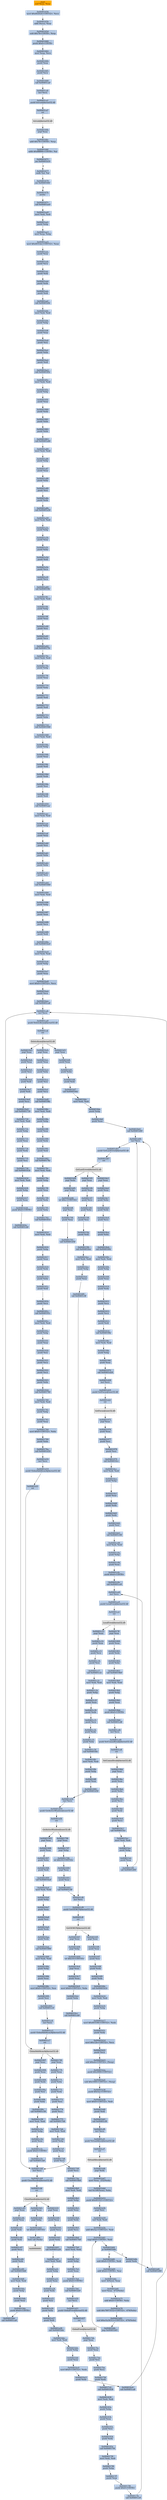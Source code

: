 digraph G {
node[shape=rectangle,style=filled,fillcolor=lightsteelblue,color=lightsteelblue]
bgcolor="transparent"
a0x00401654xorl_eax_eax[label="start\nxorl %eax, %eax",color="lightgrey",fillcolor="orange"];
a0x00401656movl_0x402024UINT32_ecx[label="0x00401656\nmovl $0x402024<UINT32>, %ecx"];
a0x0040165baddl_ecx__eax[label="0x0040165b\naddl (%ecx), %eax"];
a0x0040165dsubl_0x78UINT8_esp[label="0x0040165d\nsubl $0x78<UINT8>, %esp"];
a0x00401660pushl_0x0UINT8[label="0x00401660\npushl $0x0<UINT8>"];
a0x00401662movl_esp_ecx[label="0x00401662\nmovl %esp, %ecx"];
a0x00401664pushl_eax[label="0x00401664\npushl %eax"];
a0x00401665pushl_ecx[label="0x00401665\npushl %ecx"];
a0x00401666call_0x00401ca0[label="0x00401666\ncall 0x00401ca0"];
a0x00401ca0incl_ecx[label="0x00401ca0\nincl %ecx"];
a0x00401ca1pushl_lstrcat_kernel32_dll[label="0x00401ca1\npushl lstrcat@kernel32.dll"];
a0x00401ca7ret[label="0x00401ca7\nret"];
lstrcat_kernel32_dll[label="lstrcat@kernel32.dll",color="lightgrey",fillcolor="lightgrey"];
a0x0040166bpopl_eax[label="0x0040166b\npopl %eax"];
a0x0040166caddl_0x78UINT8_esp[label="0x0040166c\naddl $0x78<UINT8>, %esp"];
a0x0040166faddb_0xffffff96UINT8_al[label="0x0040166f\naddb $0xffffff96<UINT8>, %al"];
a0x00401671jne_0x00401b10[label="0x00401671\njne 0x00401b10"];
a0x00401677andb_al_al[label="0x00401677\nandb %al, %al"];
a0x00401679jne_0x00401681[label="0x00401679\njne 0x00401681"];
a0x0040167bpusha_[label="0x0040167b\npusha "];
a0x0040167ccall_0x00401ae0[label="0x0040167c\ncall 0x00401ae0"];
a0x00401ae0movl_edi_edi[label="0x00401ae0\nmovl %edi, %edi"];
a0x00401ae2pushl_ebp[label="0x00401ae2\npushl %ebp"];
a0x00401ae3movl_esp_ebp[label="0x00401ae3\nmovl %esp, %ebp"];
a0x00401ae5movl_0x4031deUINT32_eax[label="0x00401ae5\nmovl $0x4031de<UINT32>, %eax"];
a0x00401aeapushl_eax[label="0x00401aea\npushl %eax"];
a0x00401aebpushl_ecx[label="0x00401aeb\npushl %ecx"];
a0x00401aecpushl_edi[label="0x00401aec\npushl %edi"];
a0x00401aedpushl_edx[label="0x00401aed\npushl %edx"];
a0x00401aeepushl_edi[label="0x00401aee\npushl %edi"];
a0x00401aefcall_0x00401b9c[label="0x00401aef\ncall 0x00401b9c"];
a0x00401b9cmovl_edi_edi[label="0x00401b9c\nmovl %edi, %edi"];
a0x00401b9epushl_ebp[label="0x00401b9e\npushl %ebp"];
a0x00401b9fpushl_eax[label="0x00401b9f\npushl %eax"];
a0x00401ba0pushl_esi[label="0x00401ba0\npushl %esi"];
a0x00401ba1pushl_ebx[label="0x00401ba1\npushl %ebx"];
a0x00401ba2pushl_edi[label="0x00401ba2\npushl %edi"];
a0x00401ba3call_0x0040185c[label="0x00401ba3\ncall 0x0040185c"];
a0x0040185cmovl_edi_edi[label="0x0040185c\nmovl %edi, %edi"];
a0x0040185epushl_ebp[label="0x0040185e\npushl %ebp"];
a0x0040185fpushl_eax[label="0x0040185f\npushl %eax"];
a0x00401860pushl_edx[label="0x00401860\npushl %edx"];
a0x00401861pushl_ebx[label="0x00401861\npushl %ebx"];
a0x00401862pushl_ebx[label="0x00401862\npushl %ebx"];
a0x00401863call_0x00401a84[label="0x00401863\ncall 0x00401a84"];
a0x00401a84movl_edi_edi[label="0x00401a84\nmovl %edi, %edi"];
a0x00401a86pushl_ebp[label="0x00401a86\npushl %ebp"];
a0x00401a87pushl_eax[label="0x00401a87\npushl %eax"];
a0x00401a88pushl_ebx[label="0x00401a88\npushl %ebx"];
a0x00401a89pushl_esi[label="0x00401a89\npushl %esi"];
a0x00401a8apushl_edx[label="0x00401a8a\npushl %edx"];
a0x00401a8bcall_0x00401a58[label="0x00401a8b\ncall 0x00401a58"];
a0x00401a58movl_edi_edi[label="0x00401a58\nmovl %edi, %edi"];
a0x00401a5apushl_ebp[label="0x00401a5a\npushl %ebp"];
a0x00401a5bpushl_eax[label="0x00401a5b\npushl %eax"];
a0x00401a5cpushl_ebx[label="0x00401a5c\npushl %ebx"];
a0x00401a5dpushl_edi[label="0x00401a5d\npushl %edi"];
a0x00401a5epushl_ecx[label="0x00401a5e\npushl %ecx"];
a0x00401a5fpushl_ecx[label="0x00401a5f\npushl %ecx"];
a0x00401a60call_0x004019fc[label="0x00401a60\ncall 0x004019fc"];
a0x004019fcmovl_edi_edi[label="0x004019fc\nmovl %edi, %edi"];
a0x004019fepushl_ebp[label="0x004019fe\npushl %ebp"];
a0x004019ffpushl_eax[label="0x004019ff\npushl %eax"];
a0x00401a00pushl_esi[label="0x00401a00\npushl %esi"];
a0x00401a01pushl_ecx[label="0x00401a01\npushl %ecx"];
a0x00401a02call_0x0040170c[label="0x00401a02\ncall 0x0040170c"];
a0x0040170cmovl_edi_edi[label="0x0040170c\nmovl %edi, %edi"];
a0x0040170epushl_ebp[label="0x0040170e\npushl %ebp"];
a0x0040170fpushl_eax[label="0x0040170f\npushl %eax"];
a0x00401710pushl_ebx[label="0x00401710\npushl %ebx"];
a0x00401711pushl_edi[label="0x00401711\npushl %edi"];
a0x00401712pushl_edi[label="0x00401712\npushl %edi"];
a0x00401713pushl_ebx[label="0x00401713\npushl %ebx"];
a0x00401714call_0x00401948[label="0x00401714\ncall 0x00401948"];
a0x00401948movl_edi_edi[label="0x00401948\nmovl %edi, %edi"];
a0x0040194apushl_ebp[label="0x0040194a\npushl %ebp"];
a0x0040194bpushl_eax[label="0x0040194b\npushl %eax"];
a0x0040194cpushl_edi[label="0x0040194c\npushl %edi"];
a0x0040194dpushl_edx[label="0x0040194d\npushl %edx"];
a0x0040194epushl_esi[label="0x0040194e\npushl %esi"];
a0x0040194fpushl_edi[label="0x0040194f\npushl %edi"];
a0x00401950call_0x00401aac[label="0x00401950\ncall 0x00401aac"];
a0x00401aacmovl_edi_edi[label="0x00401aac\nmovl %edi, %edi"];
a0x00401aaepushl_ebp[label="0x00401aae\npushl %ebp"];
a0x00401aafpushl_eax[label="0x00401aaf\npushl %eax"];
a0x00401ab0pushl_esi[label="0x00401ab0\npushl %esi"];
a0x00401ab1pushl_ebx[label="0x00401ab1\npushl %ebx"];
a0x00401ab2pushl_ebx[label="0x00401ab2\npushl %ebx"];
a0x00401ab3pushl_esi[label="0x00401ab3\npushl %esi"];
a0x00401ab4call_0x00401684[label="0x00401ab4\ncall 0x00401684"];
a0x00401684movl_edi_edi[label="0x00401684\nmovl %edi, %edi"];
a0x00401686pushl_ebp[label="0x00401686\npushl %ebp"];
a0x00401687pushl_eax[label="0x00401687\npushl %eax"];
a0x00401688pushl_ecx[label="0x00401688\npushl %ecx"];
a0x00401689pushl_edi[label="0x00401689\npushl %edi"];
a0x0040168acall_0x00401be4[label="0x0040168a\ncall 0x00401be4"];
a0x00401be4movl_edi_edi[label="0x00401be4\nmovl %edi, %edi"];
a0x00401be6pushl_ebp[label="0x00401be6\npushl %ebp"];
a0x00401be7pushl_eax[label="0x00401be7\npushl %eax"];
a0x00401be8movl_0x0UINT32_ecx[label="0x00401be8\nmovl $0x0<UINT32>, %ecx"];
a0x00401bedpushl_ecx[label="0x00401bed\npushl %ecx"];
a0x00401beecall_0x00401ca8[label="0x00401bee\ncall 0x00401ca8"];
a0x00401ca8incl_ecx[label="0x00401ca8\nincl %ecx"];
a0x00401ca9pushl_DeleteAtom_kernel32_dll[label="0x00401ca9\npushl DeleteAtom@kernel32.dll"];
a0x00401cafret[label="0x00401caf\nret"];
DeleteAtom_kernel32_dll[label="DeleteAtom@kernel32.dll",color="lightgrey",fillcolor="lightgrey"];
a0x00401bf3popl_eax[label="0x00401bf3\npopl %eax"];
a0x00401bf4pushl_eax[label="0x00401bf4\npushl %eax"];
a0x00401bf5pushl_ebx[label="0x00401bf5\npushl %ebx"];
a0x00401bf6pushl_edi[label="0x00401bf6\npushl %edi"];
a0x00401bf7call_0x004018dc[label="0x00401bf7\ncall 0x004018dc"];
a0x004018dcmovl_edi_edi[label="0x004018dc\nmovl %edi, %edi"];
a0x004018depushl_ebp[label="0x004018de\npushl %ebp"];
a0x004018dfpushl_eax[label="0x004018df\npushl %eax"];
a0x004018e0call_0x00401d00[label="0x004018e0\ncall 0x00401d00"];
a0x00401d00incl_ecx[label="0x00401d00\nincl %ecx"];
a0x00401d01pushl_GetLastError_kernel32_dll[label="0x00401d01\npushl GetLastError@kernel32.dll"];
a0x00401d07ret[label="0x00401d07\nret"];
GetLastError_kernel32_dll[label="GetLastError@kernel32.dll",color="lightgrey",fillcolor="lightgrey"];
a0x004018e5popl_eax[label="0x004018e5\npopl %eax"];
a0x004018e6pushl_eax[label="0x004018e6\npushl %eax"];
a0x004018e7pushl_ebx[label="0x004018e7\npushl %ebx"];
a0x004018e8pushl_edx[label="0x004018e8\npushl %edx"];
a0x004018e9pushl_ecx[label="0x004018e9\npushl %ecx"];
a0x004018eapushl_ebx[label="0x004018ea\npushl %ebx"];
a0x004018ebcall_0x0040160c[label="0x004018eb\ncall 0x0040160c"];
a0x0040160cmovl_edi_edi[label="0x0040160c\nmovl %edi, %edi"];
a0x0040160epushl_ebp[label="0x0040160e\npushl %ebp"];
a0x0040160fpushl_eax[label="0x0040160f\npushl %eax"];
a0x00401610pushl_edx[label="0x00401610\npushl %edx"];
a0x00401611pushl_ecx[label="0x00401611\npushl %ecx"];
a0x00401612pushl_ecx[label="0x00401612\npushl %ecx"];
a0x00401613pushl_edi[label="0x00401613\npushl %edi"];
a0x00401614call_0x0040196c[label="0x00401614\ncall 0x0040196c"];
a0x0040196cmovl_edi_edi[label="0x0040196c\nmovl %edi, %edi"];
a0x0040196epushl_ebp[label="0x0040196e\npushl %ebp"];
a0x0040196fpushl_eax[label="0x0040196f\npushl %eax"];
a0x00401970call_0x00401d28[label="0x00401970\ncall 0x00401d28"];
a0x00401d28incl_ecx[label="0x00401d28\nincl %ecx"];
a0x00401d29pushl_GetFocus_user32_dll[label="0x00401d29\npushl GetFocus@user32.dll"];
a0x00401d2fret[label="0x00401d2f\nret"];
GetFocus_user32_dll[label="GetFocus@user32.dll",color="lightgrey",fillcolor="lightgrey"];
a0x00401975popl_eax[label="0x00401975\npopl %eax"];
a0x00401976pushl_eax[label="0x00401976\npushl %eax"];
a0x00401977pushl_esi[label="0x00401977\npushl %esi"];
a0x00401978pushl_esi[label="0x00401978\npushl %esi"];
a0x00401979call_0x004016cc[label="0x00401979\ncall 0x004016cc"];
a0x004016ccmovl_edi_edi[label="0x004016cc\nmovl %edi, %edi"];
a0x004016cepushl_ebp[label="0x004016ce\npushl %ebp"];
a0x004016cfpushl_eax[label="0x004016cf\npushl %eax"];
a0x004016d0pushl_edx[label="0x004016d0\npushl %edx"];
a0x004016d1pushl_edx[label="0x004016d1\npushl %edx"];
a0x004016d2pushl_esi[label="0x004016d2\npushl %esi"];
a0x004016d3call_0x00401c08[label="0x004016d3\ncall 0x00401c08"];
a0x00401c08movl_edi_edi[label="0x00401c08\nmovl %edi, %edi"];
a0x00401c0apushl_ebp[label="0x00401c0a\npushl %ebp"];
a0x00401c0bpushl_eax[label="0x00401c0b\npushl %eax"];
a0x00401c0cpushl_0x0UINT8[label="0x00401c0c\npushl $0x0<UINT8>"];
a0x00401c0ecall_0x00401ce8[label="0x00401c0e\ncall 0x00401ce8"];
a0x00401ce8incl_ecx[label="0x00401ce8\nincl %ecx"];
a0x00401ce9pushl_LocalFree_kernel32_dll[label="0x00401ce9\npushl LocalFree@kernel32.dll"];
a0x00401cefret[label="0x00401cef\nret"];
LocalFree_kernel32_dll[label="LocalFree@kernel32.dll",color="lightgrey",fillcolor="lightgrey"];
a0x00401c13popl_eax[label="0x00401c13\npopl %eax"];
a0x00401c14pushl_eax[label="0x00401c14\npushl %eax"];
a0x00401c15pushl_ecx[label="0x00401c15\npushl %ecx"];
a0x00401c16pushl_esi[label="0x00401c16\npushl %esi"];
a0x00401c17call_0x00401c2c[label="0x00401c17\ncall 0x00401c2c"];
a0x00401c2cmovl_edi_edi[label="0x00401c2c\nmovl %edi, %edi"];
a0x00401c2epushl_ebp[label="0x00401c2e\npushl %ebp"];
a0x00401c2fpushl_eax[label="0x00401c2f\npushl %eax"];
a0x00401c30pushl_edx[label="0x00401c30\npushl %edx"];
a0x00401c31pushl_ecx[label="0x00401c31\npushl %ecx"];
a0x00401c32pushl_edx[label="0x00401c32\npushl %edx"];
a0x00401c33pushl_ebx[label="0x00401c33\npushl %ebx"];
a0x00401c34call_0x004018fc[label="0x00401c34\ncall 0x004018fc"];
a0x004018fcmovl_edi_edi[label="0x004018fc\nmovl %edi, %edi"];
a0x004018fepushl_ebp[label="0x004018fe\npushl %ebp"];
a0x004018ffpushl_eax[label="0x004018ff\npushl %eax"];
a0x00401900call_0x00401d58[label="0x00401900\ncall 0x00401d58"];
a0x00401d58incl_ecx[label="0x00401d58\nincl %ecx"];
a0x00401d59pushl_GetActiveWindow_user32_dll[label="0x00401d59\npushl GetActiveWindow@user32.dll"];
a0x00401d5fret[label="0x00401d5f\nret"];
GetActiveWindow_user32_dll[label="GetActiveWindow@user32.dll",color="lightgrey",fillcolor="lightgrey"];
a0x00401905popl_eax[label="0x00401905\npopl %eax"];
a0x00401906pushl_eax[label="0x00401906\npushl %eax"];
a0x00401907pushl_ebx[label="0x00401907\npushl %ebx"];
a0x00401908pushl_edi[label="0x00401908\npushl %edi"];
a0x00401909call_0x004016a4[label="0x00401909\ncall 0x004016a4"];
a0x004016a4movl_edi_edi[label="0x004016a4\nmovl %edi, %edi"];
a0x004016a6pushl_ebp[label="0x004016a6\npushl %ebp"];
a0x004016a7pushl_eax[label="0x004016a7\npushl %eax"];
a0x004016a8pushl_esi[label="0x004016a8\npushl %esi"];
a0x004016a9pushl_edx[label="0x004016a9\npushl %edx"];
a0x004016aapushl_edx[label="0x004016aa\npushl %edx"];
a0x004016abcall_0x00401888[label="0x004016ab\ncall 0x00401888"];
a0x00401888movl_edi_edi[label="0x00401888\nmovl %edi, %edi"];
a0x0040188apushl_ebp[label="0x0040188a\npushl %ebp"];
a0x0040188bpushl_eax[label="0x0040188b\npushl %eax"];
a0x0040188cmovl_0x0UINT32_esi[label="0x0040188c\nmovl $0x0<UINT32>, %esi"];
a0x00401891pushl_esi[label="0x00401891\npushl %esi"];
a0x00401892call_0x00401cc0[label="0x00401892\ncall 0x00401cc0"];
a0x00401cc0incl_ecx[label="0x00401cc0\nincl %ecx"];
a0x00401cc1pushl_GlobalAddAtomA_kernel32_dll[label="0x00401cc1\npushl GlobalAddAtomA@kernel32.dll"];
a0x00401cc7ret[label="0x00401cc7\nret"];
GlobalAddAtomA_kernel32_dll[label="GlobalAddAtomA@kernel32.dll",color="lightgrey",fillcolor="lightgrey"];
a0x00401897popl_eax[label="0x00401897\npopl %eax"];
a0x00401898pushl_eax[label="0x00401898\npushl %eax"];
a0x00401899pushl_edx[label="0x00401899\npushl %edx"];
a0x0040189apushl_esi[label="0x0040189a\npushl %esi"];
a0x0040189bpushl_ebx[label="0x0040189b\npushl %ebx"];
a0x0040189ccall_0x00401c58[label="0x0040189c\ncall 0x00401c58"];
a0x00401c58movl_edi_edi[label="0x00401c58\nmovl %edi, %edi"];
a0x00401c5apushl_ebp[label="0x00401c5a\npushl %ebp"];
a0x00401c5bpushl_eax[label="0x00401c5b\npushl %eax"];
a0x00401c5cpushl_0x0UINT8[label="0x00401c5c\npushl $0x0<UINT8>"];
a0x00401c5ecall_0x00401cb8[label="0x00401c5e\ncall 0x00401cb8"];
a0x00401cb8incl_ecx[label="0x00401cb8\nincl %ecx"];
a0x00401cb9pushl_CloseHandle_kernel32_dll[label="0x00401cb9\npushl CloseHandle@kernel32.dll"];
a0x00401cbfret[label="0x00401cbf\nret"];
CloseHandle_kernel32_dll[label="CloseHandle@kernel32.dll",color="lightgrey",fillcolor="lightgrey"];
a0x00401c63popl_eax[label="0x00401c63\npopl %eax"];
a0x00401c64pushl_eax[label="0x00401c64\npushl %eax"];
a0x00401c65pushl_edi[label="0x00401c65\npushl %edi"];
a0x00401c66pushl_edi[label="0x00401c66\npushl %edi"];
a0x00401c67pushl_ecx[label="0x00401c67\npushl %ecx"];
a0x00401c68pushl_edx[label="0x00401c68\npushl %edx"];
a0x00401c69call_0x004019d8[label="0x00401c69\ncall 0x004019d8"];
a0x004019d8movl_edi_edi[label="0x004019d8\nmovl %edi, %edi"];
a0x004019dapushl_ebp[label="0x004019da\npushl %ebp"];
a0x004019dbpushl_eax[label="0x004019db\npushl %eax"];
a0x004019dcpushl_0x0UINT8[label="0x004019dc\npushl $0x0<UINT8>"];
a0x004019decall_0x00401ca8[label="0x004019de\ncall 0x00401ca8"];
a0x004019e3popl_eax[label="0x004019e3\npopl %eax"];
a0x004019e4pushl_eax[label="0x004019e4\npushl %eax"];
a0x004019e5pushl_esi[label="0x004019e5\npushl %esi"];
a0x004019e6pushl_edi[label="0x004019e6\npushl %edi"];
a0x004019e7pushl_edi[label="0x004019e7\npushl %edi"];
a0x004019e8pushl_ecx[label="0x004019e8\npushl %ecx"];
a0x004019e9call_0x00401730[label="0x004019e9\ncall 0x00401730"];
a0x00401730movl_edi_edi[label="0x00401730\nmovl %edi, %edi"];
a0x00401732pushl_ebp[label="0x00401732\npushl %ebp"];
a0x00401733pushl_eax[label="0x00401733\npushl %eax"];
a0x00401734pushl_edx[label="0x00401734\npushl %edx"];
a0x00401735pushl_esi[label="0x00401735\npushl %esi"];
a0x00401736call_0x00401634[label="0x00401736\ncall 0x00401634"];
a0x00401634movl_edi_edi[label="0x00401634\nmovl %edi, %edi"];
a0x00401636pushl_ebp[label="0x00401636\npushl %ebp"];
a0x00401637pushl_eax[label="0x00401637\npushl %eax"];
a0x00401638pushl_0x0UINT8[label="0x00401638\npushl $0x0<UINT8>"];
a0x0040163acall_0x00401cb8[label="0x0040163a\ncall 0x00401cb8"];
a0x0040163fpopl_eax[label="0x0040163f\npopl %eax"];
a0x00401640pushl_eax[label="0x00401640\npushl %eax"];
a0x00401641pushl_ecx[label="0x00401641\npushl %ecx"];
a0x00401642pushl_ebx[label="0x00401642\npushl %ebx"];
a0x00401643call_0x00401a20[label="0x00401643\ncall 0x00401a20"];
a0x00401a20movl_edi_edi[label="0x00401a20\nmovl %edi, %edi"];
a0x00401a22pushl_ebp[label="0x00401a22\npushl %ebp"];
a0x00401a23pushl_eax[label="0x00401a23\npushl %eax"];
a0x00401a24pushl_edx[label="0x00401a24\npushl %edx"];
a0x00401a25pushl_esi[label="0x00401a25\npushl %esi"];
a0x00401a26pushl_ebx[label="0x00401a26\npushl %ebx"];
a0x00401a27pushl_edi[label="0x00401a27\npushl %edi"];
a0x00401a28call_0x00401bbc[label="0x00401a28\ncall 0x00401bbc"];
a0x00401bbcmovl_edi_edi[label="0x00401bbc\nmovl %edi, %edi"];
a0x00401bbepushl_ebp[label="0x00401bbe\npushl %ebp"];
a0x00401bbfpushl_eax[label="0x00401bbf\npushl %eax"];
a0x00401bc0movl_0x0UINT32_edx[label="0x00401bc0\nmovl $0x0<UINT32>, %edx"];
a0x00401bc5pushl_edx[label="0x00401bc5\npushl %edx"];
a0x00401bc6call_0x00401ca8[label="0x00401bc6\ncall 0x00401ca8"];
a0x00401bcbpopl_eax[label="0x00401bcb\npopl %eax"];
a0x00401bccpushl_eax[label="0x00401bcc\npushl %eax"];
a0x00401bcdpushl_ebx[label="0x00401bcd\npushl %ebx"];
a0x00401bcepushl_esi[label="0x00401bce\npushl %esi"];
a0x00401bcfpushl_ecx[label="0x00401bcf\npushl %ecx"];
a0x00401bd0call_0x0040198c[label="0x00401bd0\ncall 0x0040198c"];
a0x0040198cmovl_edi_edi[label="0x0040198c\nmovl %edi, %edi"];
a0x0040198epushl_ebp[label="0x0040198e\npushl %ebp"];
a0x0040198fpushl_eax[label="0x0040198f\npushl %eax"];
a0x00401990pushl_edx[label="0x00401990\npushl %edx"];
a0x00401991pushl_edi[label="0x00401991\npushl %edi"];
a0x00401992call_0x0040178c[label="0x00401992\ncall 0x0040178c"];
a0x0040178cmovl_edi_edi[label="0x0040178c\nmovl %edi, %edi"];
a0x0040178epushl_ebp[label="0x0040178e\npushl %ebp"];
a0x0040178fpushl_eax[label="0x0040178f\npushl %eax"];
a0x00401790pushl_edx[label="0x00401790\npushl %edx"];
a0x00401791pushl_ebx[label="0x00401791\npushl %ebx"];
a0x00401792call_0x00401814[label="0x00401792\ncall 0x00401814"];
a0x00401814movl_edi_edi[label="0x00401814\nmovl %edi, %edi"];
a0x00401816pushl_ebp[label="0x00401816\npushl %ebp"];
a0x00401817pushl_eax[label="0x00401817\npushl %eax"];
a0x00401818pushl_edx[label="0x00401818\npushl %edx"];
a0x00401819pushl_ebx[label="0x00401819\npushl %ebx"];
a0x0040181apushl_edi[label="0x0040181a\npushl %edi"];
a0x0040181bpushl_ecx[label="0x0040181b\npushl %ecx"];
a0x0040181ccall_0x0040191c[label="0x0040181c\ncall 0x0040191c"];
a0x0040191cmovl_edi_edi[label="0x0040191c\nmovl %edi, %edi"];
a0x0040191epushl_ebp[label="0x0040191e\npushl %ebp"];
a0x0040191fpushl_eax[label="0x0040191f\npushl %eax"];
a0x00401920pushl_esi[label="0x00401920\npushl %esi"];
a0x00401921pushl_ecx[label="0x00401921\npushl %ecx"];
a0x00401922pushl_ecx[label="0x00401922\npushl %ecx"];
a0x00401923pushl_ebx[label="0x00401923\npushl %ebx"];
a0x00401924call_0x00401760[label="0x00401924\ncall 0x00401760"];
a0x00401760movl_edi_edi[label="0x00401760\nmovl %edi, %edi"];
a0x00401762pushl_ebp[label="0x00401762\npushl %ebp"];
a0x00401763pushl_eax[label="0x00401763\npushl %eax"];
a0x00401764movl_0x0UINT32_ebx[label="0x00401764\nmovl $0x0<UINT32>, %ebx"];
a0x00401769pushl_ebx[label="0x00401769\npushl %ebx"];
a0x0040176acall_0x00401d18[label="0x0040176a\ncall 0x00401d18"];
a0x00401d18incl_ecx[label="0x00401d18\nincl %ecx"];
a0x00401d19pushl_GlobalAddAtomA_kernel32_dll[label="0x00401d19\npushl GlobalAddAtomA@kernel32.dll"];
a0x00401d1fret[label="0x00401d1f\nret"];
a0x0040176fpopl_eax[label="0x0040176f\npopl %eax"];
a0x00401770pushl_eax[label="0x00401770\npushl %eax"];
a0x00401771pushl_ebx[label="0x00401771\npushl %ebx"];
a0x00401772pushl_edx[label="0x00401772\npushl %edx"];
a0x00401773pushl_esi[label="0x00401773\npushl %esi"];
a0x00401774pushl_ecx[label="0x00401774\npushl %ecx"];
a0x00401775call_0x004017d4[label="0x00401775\ncall 0x004017d4"];
a0x004017d4movl_edi_edi[label="0x004017d4\nmovl %edi, %edi"];
a0x004017d6pushl_ebp[label="0x004017d6\npushl %ebp"];
a0x004017d7pushl_eax[label="0x004017d7\npushl %eax"];
a0x004017d8pushl_ecx[label="0x004017d8\npushl %ecx"];
a0x004017d9pushl_ecx[label="0x004017d9\npushl %ecx"];
a0x004017dacall_0x004018b0[label="0x004017da\ncall 0x004018b0"];
a0x004018b0movl_edi_edi[label="0x004018b0\nmovl %edi, %edi"];
a0x004018b2pushl_ebp[label="0x004018b2\npushl %ebp"];
a0x004018b3pushl_eax[label="0x004018b3\npushl %eax"];
a0x004018b4pushl_edx[label="0x004018b4\npushl %edx"];
a0x004018b5pushl_ecx[label="0x004018b5\npushl %ecx"];
a0x004018b6call_0x004017b0[label="0x004018b6\ncall 0x004017b0"];
a0x004017b0movl_edi_edi[label="0x004017b0\nmovl %edi, %edi"];
a0x004017b2pushl_ebp[label="0x004017b2\npushl %ebp"];
a0x004017b3pushl_eax[label="0x004017b3\npushl %eax"];
a0x004017b4pushl_0x0UINT8[label="0x004017b4\npushl $0x0<UINT8>"];
a0x004017b6call_0x00401d20[label="0x004017b6\ncall 0x00401d20"];
a0x00401d20incl_ecx[label="0x00401d20\nincl %ecx"];
a0x00401d21pushl_GlobalFree_kernel32_dll[label="0x00401d21\npushl GlobalFree@kernel32.dll"];
a0x00401d27ret[label="0x00401d27\nret"];
GlobalFree_kernel32_dll[label="GlobalFree@kernel32.dll",color="lightgrey",fillcolor="lightgrey"];
a0x004017bbpopl_eax[label="0x004017bb\npopl %eax"];
a0x004017bcpushl_eax[label="0x004017bc\npushl %eax"];
a0x004017bdpushl_esi[label="0x004017bd\npushl %esi"];
a0x004017bepushl_ecx[label="0x004017be\npushl %ecx"];
a0x004017bfpushl_edx[label="0x004017bf\npushl %edx"];
a0x004017c0call_0x00401838[label="0x004017c0\ncall 0x00401838"];
a0x00401838movl_edi_edi[label="0x00401838\nmovl %edi, %edi"];
a0x0040183apushl_ebp[label="0x0040183a\npushl %ebp"];
a0x0040183bpushl_eax[label="0x0040183b\npushl %eax"];
a0x0040183cpushl_esi[label="0x0040183c\npushl %esi"];
a0x0040183dpushl_edx[label="0x0040183d\npushl %edx"];
a0x0040183ecall_0x004017f4[label="0x0040183e\ncall 0x004017f4"];
a0x004017f4movl_edi_edi[label="0x004017f4\nmovl %edi, %edi"];
a0x004017f6pushl_ebp[label="0x004017f6\npushl %ebp"];
a0x004017f7pushl_eax[label="0x004017f7\npushl %eax"];
a0x004017f8pushl_0x0UINT8[label="0x004017f8\npushl $0x0<UINT8>"];
a0x004017facall_0x00401ce8[label="0x004017fa\ncall 0x00401ce8"];
a0x004017ffpopl_eax[label="0x004017ff\npopl %eax"];
a0x00401800pushl_eax[label="0x00401800\npushl %eax"];
a0x00401801pushl_edx[label="0x00401801\npushl %edx"];
a0x00401802pushl_ebx[label="0x00401802\npushl %ebx"];
a0x00401803call_0x004019b0[label="0x00401803\ncall 0x004019b0"];
a0x004019b0movl_edi_edi[label="0x004019b0\nmovl %edi, %edi"];
a0x004019b2pushl_ebp[label="0x004019b2\npushl %ebp"];
a0x004019b3pushl_eax[label="0x004019b3\npushl %eax"];
a0x004019b4pushl_0x0UINT8[label="0x004019b4\npushl $0x0<UINT8>"];
a0x004019b6call_0x00401cd8[label="0x004019b6\ncall 0x00401cd8"];
a0x00401cd8incl_ecx[label="0x00401cd8\nincl %ecx"];
a0x00401cd9pushl_SetCommBreak_kernel32_dll[label="0x00401cd9\npushl SetCommBreak@kernel32.dll"];
a0x00401cdfret[label="0x00401cdf\nret"];
SetCommBreak_kernel32_dll[label="SetCommBreak@kernel32.dll",color="lightgrey",fillcolor="lightgrey"];
a0x004019bbpopl_eax[label="0x004019bb\npopl %eax"];
a0x004019bcpushl_eax[label="0x004019bc\npushl %eax"];
a0x004019bdpushl_ebx[label="0x004019bd\npushl %ebx"];
a0x004019bepushl_ecx[label="0x004019be\npushl %ecx"];
a0x004019bfpushl_edx[label="0x004019bf\npushl %edx"];
a0x004019c0pushl_ecx[label="0x004019c0\npushl %ecx"];
a0x004019c1call_0x004015ec[label="0x004019c1\ncall 0x004015ec"];
a0x004015ecmovl_edi_edi[label="0x004015ec\nmovl %edi, %edi"];
a0x004015eepushl_ebp[label="0x004015ee\npushl %ebp"];
a0x004015efpushl_eax[label="0x004015ef\npushl %eax"];
a0x004015f0call_0x00401d00[label="0x004015f0\ncall 0x00401d00"];
a0x004015f5popl_eax[label="0x004015f5\npopl %eax"];
a0x004015f6pushl_eax[label="0x004015f6\npushl %eax"];
a0x004015f7pushl_ecx[label="0x004015f7\npushl %ecx"];
a0x004015f8pushl_ebx[label="0x004015f8\npushl %ebx"];
a0x004015f9pushl_esi[label="0x004015f9\npushl %esi"];
a0x004015fapushl_edi[label="0x004015fa\npushl %edi"];
a0x004015fbcall_0x004016ec[label="0x004015fb\ncall 0x004016ec"];
a0x004016ecmovl_edi_edi[label="0x004016ec\nmovl %edi, %edi"];
a0x004016eepushl_ebp[label="0x004016ee\npushl %ebp"];
a0x004016efpushl_eax[label="0x004016ef\npushl %eax"];
a0x004016f0call_0x00401cf8[label="0x004016f0\ncall 0x00401cf8"];
a0x00401cf8incl_ecx[label="0x00401cf8\nincl %ecx"];
a0x00401cf9pushl_GetOEMCP_kernel32_dll[label="0x00401cf9\npushl GetOEMCP@kernel32.dll"];
a0x00401cffret[label="0x00401cff\nret"];
GetOEMCP_kernel32_dll[label="GetOEMCP@kernel32.dll",color="lightgrey",fillcolor="lightgrey"];
a0x004016f5popl_eax[label="0x004016f5\npopl %eax"];
a0x004016f6pushl_eax[label="0x004016f6\npushl %eax"];
a0x004016f7pushl_esi[label="0x004016f7\npushl %esi"];
a0x004016f8pushl_edx[label="0x004016f8\npushl %edx"];
a0x004016f9pushl_edx[label="0x004016f9\npushl %edx"];
a0x004016facall_0x00401b14[label="0x004016fa\ncall 0x00401b14"];
a0x00401b14movl_edi_edi[label="0x00401b14\nmovl %edi, %edi"];
a0x00401b16pushl_ebp[label="0x00401b16\npushl %ebp"];
a0x00401b17movl_0x403106UINT32_edx[label="0x00401b17\nmovl $0x403106<UINT32>, %edx"];
a0x00401b1cpushl_edx[label="0x00401b1c\npushl %edx"];
a0x00401b1dmovl_0x12bUINT32_ecx[label="0x00401b1d\nmovl $0x12b<UINT32>, %ecx"];
a0x00401b22pushl_ecx[label="0x00401b22\npushl %ecx"];
a0x00401b23subl_0xebUINT32_esp_[label="0x00401b23\nsubl $0xeb<UINT32>, (%esp)"];
a0x00401b2apushl_0x2000UINT32[label="0x00401b2a\npushl $0x2000<UINT32>"];
a0x00401b2fsubl_0x1000UINT32_esp_[label="0x00401b2f\nsubl $0x1000<UINT32>, (%esp)"];
a0x00401b36pushl_0x5acUINT32[label="0x00401b36\npushl $0x5ac<UINT32>"];
a0x00401b3bmovl_0x0UINT32_edi[label="0x00401b3b\nmovl $0x0<UINT32>, %edi"];
a0x00401b40pushl_edi[label="0x00401b40\npushl %edi"];
a0x00401b41call_0x00401cf0[label="0x00401b41\ncall 0x00401cf0"];
a0x00401cf0incl_ecx[label="0x00401cf0\nincl %ecx"];
a0x00401cf1pushl_VirtualAlloc_kernel32_dll[label="0x00401cf1\npushl VirtualAlloc@kernel32.dll"];
a0x00401cf7ret[label="0x00401cf7\nret"];
VirtualAlloc_kernel32_dll[label="VirtualAlloc@kernel32.dll",color="lightgrey",fillcolor="lightgrey"];
a0x00401b46popl_edx[label="0x00401b46\npopl %edx"];
a0x00401b47movl_eax__252edx_[label="0x00401b47\nmovl %eax, -252(%edx)"];
a0x00401b4dleal_0x1d8eax__ebx[label="0x00401b4d\nleal 0x1d8(%eax), %ebx"];
a0x00401b53pushl_0x401021UINT32[label="0x00401b53\npushl $0x401021<UINT32>"];
a0x00401b58popl_esi[label="0x00401b58\npopl %esi"];
a0x00401b59xorl_edi_edi[label="0x00401b59\nxorl %edi, %edi"];
a0x00401b5baddl_0x5acUINT32_edi[label="0x00401b5b\naddl $0x5ac<UINT32>, %edi"];
a0x00401b61cmpl_0x0UINT8_edi[label="0x00401b61\ncmpl $0x0<UINT8>, %edi"];
a0x00401b64je_0x00401b8e[label="0x00401b64\nje 0x00401b8e"];
a0x00401b66subl_0x4UINT8_edi[label="0x00401b66\nsubl $0x4<UINT8>, %edi"];
a0x00401b69addl_0x4UINT8_esi[label="0x00401b69\naddl $0x4<UINT8>, %esi"];
a0x00401b6cmovl__4esi__eax[label="0x00401b6c\nmovl -4(%esi), %eax"];
a0x00401b6fmovl_eax__472ebx_[label="0x00401b6f\nmovl %eax, -472(%ebx)"];
a0x00401b75addl_0x4UINT8_ebx[label="0x00401b75\naddl $0x4<UINT8>, %ebx"];
a0x00401b78subl_0x78973532UINT32__476ebx_[label="0x00401b78\nsubl $0x78973532<UINT32>, -476(%ebx)"];
a0x00401b82xorl_0xe5a34312UINT32__476ebx_[label="0x00401b82\nxorl $0xe5a34312<UINT32>, -476(%ebx)"];
a0x00401b8cjmp_0x00401b61[label="0x00401b8c\njmp 0x00401b61"];
a0x00401b8epushl_edx[label="0x00401b8e\npushl %edx"];
a0x00401b8fcall_0x00401d00[label="0x00401b8f\ncall 0x00401d00"];
a0x00401b94popl_edx[label="0x00401b94\npopl %edx"];
a0x00401b95popl_ebp[label="0x00401b95\npopl %ebp"];
a0x00401b96ret_0xcUINT16[label="0x00401b96\nret $0xc<UINT16>"];
a0x004016ffpopl_eax[label="0x004016ff\npopl %eax"];
a0x00401700pushl_eax[label="0x00401700\npushl %eax"];
a0x00401701call_0x00401d58[label="0x00401701\ncall 0x00401d58"];
a0x00401706popl_eax[label="0x00401706\npopl %eax"];
a0x00401707popl_ebp[label="0x00401707\npopl %ebp"];
a0x00401708ret_0x10UINT16[label="0x00401708\nret $0x10<UINT16>"];
a0x00401600popl_eax[label="0x00401600\npopl %eax"];
a0x00401601pushl_eax[label="0x00401601\npushl %eax"];
a0x00401602call_0x00401cf8[label="0x00401602\ncall 0x00401cf8"];
a0x00401607popl_eax[label="0x00401607\npopl %eax"];
a0x00401608popl_ebp[label="0x00401608\npopl %ebp"];
a0x00401609ret_0x10UINT16[label="0x00401609\nret $0x10<UINT16>"];
a0x004019c6popl_eax[label="0x004019c6\npopl %eax"];
a0x004019c7pushl_eax[label="0x004019c7\npushl %eax"];
a0x004019c8movl_0x0UINT32_ebx[label="0x004019c8\nmovl $0x0<UINT32>, %ebx"];
a0x004019cdpushl_ebx[label="0x004019cd\npushl %ebx"];
a0x004019cecall_0x00401cb8[label="0x004019ce\ncall 0x00401cb8"];
a0x004019d3popl_eax[label="0x004019d3\npopl %eax"];
a0x004019d4popl_ebp[label="0x004019d4\npopl %ebp"];
a0x004019d5ret_0x8UINT16[label="0x004019d5\nret $0x8<UINT16>"];
a0x0012ff9clock_call_edx_[label="0x0012ff9c\nlock call (%edx)"];
a0x00000000[label="0x00000000",color="lightgrey",fillcolor="lightgrey"];
a0x00401654xorl_eax_eax -> a0x00401656movl_0x402024UINT32_ecx [color="#000000"];
a0x00401656movl_0x402024UINT32_ecx -> a0x0040165baddl_ecx__eax [color="#000000"];
a0x0040165baddl_ecx__eax -> a0x0040165dsubl_0x78UINT8_esp [color="#000000"];
a0x0040165dsubl_0x78UINT8_esp -> a0x00401660pushl_0x0UINT8 [color="#000000"];
a0x00401660pushl_0x0UINT8 -> a0x00401662movl_esp_ecx [color="#000000"];
a0x00401662movl_esp_ecx -> a0x00401664pushl_eax [color="#000000"];
a0x00401664pushl_eax -> a0x00401665pushl_ecx [color="#000000"];
a0x00401665pushl_ecx -> a0x00401666call_0x00401ca0 [color="#000000"];
a0x00401666call_0x00401ca0 -> a0x00401ca0incl_ecx [color="#000000"];
a0x00401ca0incl_ecx -> a0x00401ca1pushl_lstrcat_kernel32_dll [color="#000000"];
a0x00401ca1pushl_lstrcat_kernel32_dll -> a0x00401ca7ret [color="#000000"];
a0x00401ca7ret -> lstrcat_kernel32_dll [color="#000000"];
lstrcat_kernel32_dll -> a0x0040166bpopl_eax [color="#000000"];
a0x0040166bpopl_eax -> a0x0040166caddl_0x78UINT8_esp [color="#000000"];
a0x0040166caddl_0x78UINT8_esp -> a0x0040166faddb_0xffffff96UINT8_al [color="#000000"];
a0x0040166faddb_0xffffff96UINT8_al -> a0x00401671jne_0x00401b10 [color="#000000"];
a0x00401671jne_0x00401b10 -> a0x00401677andb_al_al [color="#000000",label="F"];
a0x00401677andb_al_al -> a0x00401679jne_0x00401681 [color="#000000"];
a0x00401679jne_0x00401681 -> a0x0040167bpusha_ [color="#000000",label="F"];
a0x0040167bpusha_ -> a0x0040167ccall_0x00401ae0 [color="#000000"];
a0x0040167ccall_0x00401ae0 -> a0x00401ae0movl_edi_edi [color="#000000"];
a0x00401ae0movl_edi_edi -> a0x00401ae2pushl_ebp [color="#000000"];
a0x00401ae2pushl_ebp -> a0x00401ae3movl_esp_ebp [color="#000000"];
a0x00401ae3movl_esp_ebp -> a0x00401ae5movl_0x4031deUINT32_eax [color="#000000"];
a0x00401ae5movl_0x4031deUINT32_eax -> a0x00401aeapushl_eax [color="#000000"];
a0x00401aeapushl_eax -> a0x00401aebpushl_ecx [color="#000000"];
a0x00401aebpushl_ecx -> a0x00401aecpushl_edi [color="#000000"];
a0x00401aecpushl_edi -> a0x00401aedpushl_edx [color="#000000"];
a0x00401aedpushl_edx -> a0x00401aeepushl_edi [color="#000000"];
a0x00401aeepushl_edi -> a0x00401aefcall_0x00401b9c [color="#000000"];
a0x00401aefcall_0x00401b9c -> a0x00401b9cmovl_edi_edi [color="#000000"];
a0x00401b9cmovl_edi_edi -> a0x00401b9epushl_ebp [color="#000000"];
a0x00401b9epushl_ebp -> a0x00401b9fpushl_eax [color="#000000"];
a0x00401b9fpushl_eax -> a0x00401ba0pushl_esi [color="#000000"];
a0x00401ba0pushl_esi -> a0x00401ba1pushl_ebx [color="#000000"];
a0x00401ba1pushl_ebx -> a0x00401ba2pushl_edi [color="#000000"];
a0x00401ba2pushl_edi -> a0x00401ba3call_0x0040185c [color="#000000"];
a0x00401ba3call_0x0040185c -> a0x0040185cmovl_edi_edi [color="#000000"];
a0x0040185cmovl_edi_edi -> a0x0040185epushl_ebp [color="#000000"];
a0x0040185epushl_ebp -> a0x0040185fpushl_eax [color="#000000"];
a0x0040185fpushl_eax -> a0x00401860pushl_edx [color="#000000"];
a0x00401860pushl_edx -> a0x00401861pushl_ebx [color="#000000"];
a0x00401861pushl_ebx -> a0x00401862pushl_ebx [color="#000000"];
a0x00401862pushl_ebx -> a0x00401863call_0x00401a84 [color="#000000"];
a0x00401863call_0x00401a84 -> a0x00401a84movl_edi_edi [color="#000000"];
a0x00401a84movl_edi_edi -> a0x00401a86pushl_ebp [color="#000000"];
a0x00401a86pushl_ebp -> a0x00401a87pushl_eax [color="#000000"];
a0x00401a87pushl_eax -> a0x00401a88pushl_ebx [color="#000000"];
a0x00401a88pushl_ebx -> a0x00401a89pushl_esi [color="#000000"];
a0x00401a89pushl_esi -> a0x00401a8apushl_edx [color="#000000"];
a0x00401a8apushl_edx -> a0x00401a8bcall_0x00401a58 [color="#000000"];
a0x00401a8bcall_0x00401a58 -> a0x00401a58movl_edi_edi [color="#000000"];
a0x00401a58movl_edi_edi -> a0x00401a5apushl_ebp [color="#000000"];
a0x00401a5apushl_ebp -> a0x00401a5bpushl_eax [color="#000000"];
a0x00401a5bpushl_eax -> a0x00401a5cpushl_ebx [color="#000000"];
a0x00401a5cpushl_ebx -> a0x00401a5dpushl_edi [color="#000000"];
a0x00401a5dpushl_edi -> a0x00401a5epushl_ecx [color="#000000"];
a0x00401a5epushl_ecx -> a0x00401a5fpushl_ecx [color="#000000"];
a0x00401a5fpushl_ecx -> a0x00401a60call_0x004019fc [color="#000000"];
a0x00401a60call_0x004019fc -> a0x004019fcmovl_edi_edi [color="#000000"];
a0x004019fcmovl_edi_edi -> a0x004019fepushl_ebp [color="#000000"];
a0x004019fepushl_ebp -> a0x004019ffpushl_eax [color="#000000"];
a0x004019ffpushl_eax -> a0x00401a00pushl_esi [color="#000000"];
a0x00401a00pushl_esi -> a0x00401a01pushl_ecx [color="#000000"];
a0x00401a01pushl_ecx -> a0x00401a02call_0x0040170c [color="#000000"];
a0x00401a02call_0x0040170c -> a0x0040170cmovl_edi_edi [color="#000000"];
a0x0040170cmovl_edi_edi -> a0x0040170epushl_ebp [color="#000000"];
a0x0040170epushl_ebp -> a0x0040170fpushl_eax [color="#000000"];
a0x0040170fpushl_eax -> a0x00401710pushl_ebx [color="#000000"];
a0x00401710pushl_ebx -> a0x00401711pushl_edi [color="#000000"];
a0x00401711pushl_edi -> a0x00401712pushl_edi [color="#000000"];
a0x00401712pushl_edi -> a0x00401713pushl_ebx [color="#000000"];
a0x00401713pushl_ebx -> a0x00401714call_0x00401948 [color="#000000"];
a0x00401714call_0x00401948 -> a0x00401948movl_edi_edi [color="#000000"];
a0x00401948movl_edi_edi -> a0x0040194apushl_ebp [color="#000000"];
a0x0040194apushl_ebp -> a0x0040194bpushl_eax [color="#000000"];
a0x0040194bpushl_eax -> a0x0040194cpushl_edi [color="#000000"];
a0x0040194cpushl_edi -> a0x0040194dpushl_edx [color="#000000"];
a0x0040194dpushl_edx -> a0x0040194epushl_esi [color="#000000"];
a0x0040194epushl_esi -> a0x0040194fpushl_edi [color="#000000"];
a0x0040194fpushl_edi -> a0x00401950call_0x00401aac [color="#000000"];
a0x00401950call_0x00401aac -> a0x00401aacmovl_edi_edi [color="#000000"];
a0x00401aacmovl_edi_edi -> a0x00401aaepushl_ebp [color="#000000"];
a0x00401aaepushl_ebp -> a0x00401aafpushl_eax [color="#000000"];
a0x00401aafpushl_eax -> a0x00401ab0pushl_esi [color="#000000"];
a0x00401ab0pushl_esi -> a0x00401ab1pushl_ebx [color="#000000"];
a0x00401ab1pushl_ebx -> a0x00401ab2pushl_ebx [color="#000000"];
a0x00401ab2pushl_ebx -> a0x00401ab3pushl_esi [color="#000000"];
a0x00401ab3pushl_esi -> a0x00401ab4call_0x00401684 [color="#000000"];
a0x00401ab4call_0x00401684 -> a0x00401684movl_edi_edi [color="#000000"];
a0x00401684movl_edi_edi -> a0x00401686pushl_ebp [color="#000000"];
a0x00401686pushl_ebp -> a0x00401687pushl_eax [color="#000000"];
a0x00401687pushl_eax -> a0x00401688pushl_ecx [color="#000000"];
a0x00401688pushl_ecx -> a0x00401689pushl_edi [color="#000000"];
a0x00401689pushl_edi -> a0x0040168acall_0x00401be4 [color="#000000"];
a0x0040168acall_0x00401be4 -> a0x00401be4movl_edi_edi [color="#000000"];
a0x00401be4movl_edi_edi -> a0x00401be6pushl_ebp [color="#000000"];
a0x00401be6pushl_ebp -> a0x00401be7pushl_eax [color="#000000"];
a0x00401be7pushl_eax -> a0x00401be8movl_0x0UINT32_ecx [color="#000000"];
a0x00401be8movl_0x0UINT32_ecx -> a0x00401bedpushl_ecx [color="#000000"];
a0x00401bedpushl_ecx -> a0x00401beecall_0x00401ca8 [color="#000000"];
a0x00401beecall_0x00401ca8 -> a0x00401ca8incl_ecx [color="#000000"];
a0x00401ca8incl_ecx -> a0x00401ca9pushl_DeleteAtom_kernel32_dll [color="#000000"];
a0x00401ca9pushl_DeleteAtom_kernel32_dll -> a0x00401cafret [color="#000000"];
a0x00401cafret -> DeleteAtom_kernel32_dll [color="#000000"];
DeleteAtom_kernel32_dll -> a0x00401bf3popl_eax [color="#000000"];
a0x00401bf3popl_eax -> a0x00401bf4pushl_eax [color="#000000"];
a0x00401bf4pushl_eax -> a0x00401bf5pushl_ebx [color="#000000"];
a0x00401bf5pushl_ebx -> a0x00401bf6pushl_edi [color="#000000"];
a0x00401bf6pushl_edi -> a0x00401bf7call_0x004018dc [color="#000000"];
a0x00401bf7call_0x004018dc -> a0x004018dcmovl_edi_edi [color="#000000"];
a0x004018dcmovl_edi_edi -> a0x004018depushl_ebp [color="#000000"];
a0x004018depushl_ebp -> a0x004018dfpushl_eax [color="#000000"];
a0x004018dfpushl_eax -> a0x004018e0call_0x00401d00 [color="#000000"];
a0x004018e0call_0x00401d00 -> a0x00401d00incl_ecx [color="#000000"];
a0x00401d00incl_ecx -> a0x00401d01pushl_GetLastError_kernel32_dll [color="#000000"];
a0x00401d01pushl_GetLastError_kernel32_dll -> a0x00401d07ret [color="#000000"];
a0x00401d07ret -> GetLastError_kernel32_dll [color="#000000"];
GetLastError_kernel32_dll -> a0x004018e5popl_eax [color="#000000"];
a0x004018e5popl_eax -> a0x004018e6pushl_eax [color="#000000"];
a0x004018e6pushl_eax -> a0x004018e7pushl_ebx [color="#000000"];
a0x004018e7pushl_ebx -> a0x004018e8pushl_edx [color="#000000"];
a0x004018e8pushl_edx -> a0x004018e9pushl_ecx [color="#000000"];
a0x004018e9pushl_ecx -> a0x004018eapushl_ebx [color="#000000"];
a0x004018eapushl_ebx -> a0x004018ebcall_0x0040160c [color="#000000"];
a0x004018ebcall_0x0040160c -> a0x0040160cmovl_edi_edi [color="#000000"];
a0x0040160cmovl_edi_edi -> a0x0040160epushl_ebp [color="#000000"];
a0x0040160epushl_ebp -> a0x0040160fpushl_eax [color="#000000"];
a0x0040160fpushl_eax -> a0x00401610pushl_edx [color="#000000"];
a0x00401610pushl_edx -> a0x00401611pushl_ecx [color="#000000"];
a0x00401611pushl_ecx -> a0x00401612pushl_ecx [color="#000000"];
a0x00401612pushl_ecx -> a0x00401613pushl_edi [color="#000000"];
a0x00401613pushl_edi -> a0x00401614call_0x0040196c [color="#000000"];
a0x00401614call_0x0040196c -> a0x0040196cmovl_edi_edi [color="#000000"];
a0x0040196cmovl_edi_edi -> a0x0040196epushl_ebp [color="#000000"];
a0x0040196epushl_ebp -> a0x0040196fpushl_eax [color="#000000"];
a0x0040196fpushl_eax -> a0x00401970call_0x00401d28 [color="#000000"];
a0x00401970call_0x00401d28 -> a0x00401d28incl_ecx [color="#000000"];
a0x00401d28incl_ecx -> a0x00401d29pushl_GetFocus_user32_dll [color="#000000"];
a0x00401d29pushl_GetFocus_user32_dll -> a0x00401d2fret [color="#000000"];
a0x00401d2fret -> GetFocus_user32_dll [color="#000000"];
GetFocus_user32_dll -> a0x00401975popl_eax [color="#000000"];
a0x00401975popl_eax -> a0x00401976pushl_eax [color="#000000"];
a0x00401976pushl_eax -> a0x00401977pushl_esi [color="#000000"];
a0x00401977pushl_esi -> a0x00401978pushl_esi [color="#000000"];
a0x00401978pushl_esi -> a0x00401979call_0x004016cc [color="#000000"];
a0x00401979call_0x004016cc -> a0x004016ccmovl_edi_edi [color="#000000"];
a0x004016ccmovl_edi_edi -> a0x004016cepushl_ebp [color="#000000"];
a0x004016cepushl_ebp -> a0x004016cfpushl_eax [color="#000000"];
a0x004016cfpushl_eax -> a0x004016d0pushl_edx [color="#000000"];
a0x004016d0pushl_edx -> a0x004016d1pushl_edx [color="#000000"];
a0x004016d1pushl_edx -> a0x004016d2pushl_esi [color="#000000"];
a0x004016d2pushl_esi -> a0x004016d3call_0x00401c08 [color="#000000"];
a0x004016d3call_0x00401c08 -> a0x00401c08movl_edi_edi [color="#000000"];
a0x00401c08movl_edi_edi -> a0x00401c0apushl_ebp [color="#000000"];
a0x00401c0apushl_ebp -> a0x00401c0bpushl_eax [color="#000000"];
a0x00401c0bpushl_eax -> a0x00401c0cpushl_0x0UINT8 [color="#000000"];
a0x00401c0cpushl_0x0UINT8 -> a0x00401c0ecall_0x00401ce8 [color="#000000"];
a0x00401c0ecall_0x00401ce8 -> a0x00401ce8incl_ecx [color="#000000"];
a0x00401ce8incl_ecx -> a0x00401ce9pushl_LocalFree_kernel32_dll [color="#000000"];
a0x00401ce9pushl_LocalFree_kernel32_dll -> a0x00401cefret [color="#000000"];
a0x00401cefret -> LocalFree_kernel32_dll [color="#000000"];
LocalFree_kernel32_dll -> a0x00401c13popl_eax [color="#000000"];
a0x00401c13popl_eax -> a0x00401c14pushl_eax [color="#000000"];
a0x00401c14pushl_eax -> a0x00401c15pushl_ecx [color="#000000"];
a0x00401c15pushl_ecx -> a0x00401c16pushl_esi [color="#000000"];
a0x00401c16pushl_esi -> a0x00401c17call_0x00401c2c [color="#000000"];
a0x00401c17call_0x00401c2c -> a0x00401c2cmovl_edi_edi [color="#000000"];
a0x00401c2cmovl_edi_edi -> a0x00401c2epushl_ebp [color="#000000"];
a0x00401c2epushl_ebp -> a0x00401c2fpushl_eax [color="#000000"];
a0x00401c2fpushl_eax -> a0x00401c30pushl_edx [color="#000000"];
a0x00401c30pushl_edx -> a0x00401c31pushl_ecx [color="#000000"];
a0x00401c31pushl_ecx -> a0x00401c32pushl_edx [color="#000000"];
a0x00401c32pushl_edx -> a0x00401c33pushl_ebx [color="#000000"];
a0x00401c33pushl_ebx -> a0x00401c34call_0x004018fc [color="#000000"];
a0x00401c34call_0x004018fc -> a0x004018fcmovl_edi_edi [color="#000000"];
a0x004018fcmovl_edi_edi -> a0x004018fepushl_ebp [color="#000000"];
a0x004018fepushl_ebp -> a0x004018ffpushl_eax [color="#000000"];
a0x004018ffpushl_eax -> a0x00401900call_0x00401d58 [color="#000000"];
a0x00401900call_0x00401d58 -> a0x00401d58incl_ecx [color="#000000"];
a0x00401d58incl_ecx -> a0x00401d59pushl_GetActiveWindow_user32_dll [color="#000000"];
a0x00401d59pushl_GetActiveWindow_user32_dll -> a0x00401d5fret [color="#000000"];
a0x00401d5fret -> GetActiveWindow_user32_dll [color="#000000"];
GetActiveWindow_user32_dll -> a0x00401905popl_eax [color="#000000"];
a0x00401905popl_eax -> a0x00401906pushl_eax [color="#000000"];
a0x00401906pushl_eax -> a0x00401907pushl_ebx [color="#000000"];
a0x00401907pushl_ebx -> a0x00401908pushl_edi [color="#000000"];
a0x00401908pushl_edi -> a0x00401909call_0x004016a4 [color="#000000"];
a0x00401909call_0x004016a4 -> a0x004016a4movl_edi_edi [color="#000000"];
a0x004016a4movl_edi_edi -> a0x004016a6pushl_ebp [color="#000000"];
a0x004016a6pushl_ebp -> a0x004016a7pushl_eax [color="#000000"];
a0x004016a7pushl_eax -> a0x004016a8pushl_esi [color="#000000"];
a0x004016a8pushl_esi -> a0x004016a9pushl_edx [color="#000000"];
a0x004016a9pushl_edx -> a0x004016aapushl_edx [color="#000000"];
a0x004016aapushl_edx -> a0x004016abcall_0x00401888 [color="#000000"];
a0x004016abcall_0x00401888 -> a0x00401888movl_edi_edi [color="#000000"];
a0x00401888movl_edi_edi -> a0x0040188apushl_ebp [color="#000000"];
a0x0040188apushl_ebp -> a0x0040188bpushl_eax [color="#000000"];
a0x0040188bpushl_eax -> a0x0040188cmovl_0x0UINT32_esi [color="#000000"];
a0x0040188cmovl_0x0UINT32_esi -> a0x00401891pushl_esi [color="#000000"];
a0x00401891pushl_esi -> a0x00401892call_0x00401cc0 [color="#000000"];
a0x00401892call_0x00401cc0 -> a0x00401cc0incl_ecx [color="#000000"];
a0x00401cc0incl_ecx -> a0x00401cc1pushl_GlobalAddAtomA_kernel32_dll [color="#000000"];
a0x00401cc1pushl_GlobalAddAtomA_kernel32_dll -> a0x00401cc7ret [color="#000000"];
a0x00401cc7ret -> GlobalAddAtomA_kernel32_dll [color="#000000"];
GlobalAddAtomA_kernel32_dll -> a0x00401897popl_eax [color="#000000"];
a0x00401897popl_eax -> a0x00401898pushl_eax [color="#000000"];
a0x00401898pushl_eax -> a0x00401899pushl_edx [color="#000000"];
a0x00401899pushl_edx -> a0x0040189apushl_esi [color="#000000"];
a0x0040189apushl_esi -> a0x0040189bpushl_ebx [color="#000000"];
a0x0040189bpushl_ebx -> a0x0040189ccall_0x00401c58 [color="#000000"];
a0x0040189ccall_0x00401c58 -> a0x00401c58movl_edi_edi [color="#000000"];
a0x00401c58movl_edi_edi -> a0x00401c5apushl_ebp [color="#000000"];
a0x00401c5apushl_ebp -> a0x00401c5bpushl_eax [color="#000000"];
a0x00401c5bpushl_eax -> a0x00401c5cpushl_0x0UINT8 [color="#000000"];
a0x00401c5cpushl_0x0UINT8 -> a0x00401c5ecall_0x00401cb8 [color="#000000"];
a0x00401c5ecall_0x00401cb8 -> a0x00401cb8incl_ecx [color="#000000"];
a0x00401cb8incl_ecx -> a0x00401cb9pushl_CloseHandle_kernel32_dll [color="#000000"];
a0x00401cb9pushl_CloseHandle_kernel32_dll -> a0x00401cbfret [color="#000000"];
a0x00401cbfret -> CloseHandle_kernel32_dll [color="#000000"];
CloseHandle_kernel32_dll -> a0x00401c63popl_eax [color="#000000"];
a0x00401c63popl_eax -> a0x00401c64pushl_eax [color="#000000"];
a0x00401c64pushl_eax -> a0x00401c65pushl_edi [color="#000000"];
a0x00401c65pushl_edi -> a0x00401c66pushl_edi [color="#000000"];
a0x00401c66pushl_edi -> a0x00401c67pushl_ecx [color="#000000"];
a0x00401c67pushl_ecx -> a0x00401c68pushl_edx [color="#000000"];
a0x00401c68pushl_edx -> a0x00401c69call_0x004019d8 [color="#000000"];
a0x00401c69call_0x004019d8 -> a0x004019d8movl_edi_edi [color="#000000"];
a0x004019d8movl_edi_edi -> a0x004019dapushl_ebp [color="#000000"];
a0x004019dapushl_ebp -> a0x004019dbpushl_eax [color="#000000"];
a0x004019dbpushl_eax -> a0x004019dcpushl_0x0UINT8 [color="#000000"];
a0x004019dcpushl_0x0UINT8 -> a0x004019decall_0x00401ca8 [color="#000000"];
a0x004019decall_0x00401ca8 -> a0x00401ca8incl_ecx [color="#000000"];
DeleteAtom_kernel32_dll -> a0x004019e3popl_eax [color="#000000"];
a0x004019e3popl_eax -> a0x004019e4pushl_eax [color="#000000"];
a0x004019e4pushl_eax -> a0x004019e5pushl_esi [color="#000000"];
a0x004019e5pushl_esi -> a0x004019e6pushl_edi [color="#000000"];
a0x004019e6pushl_edi -> a0x004019e7pushl_edi [color="#000000"];
a0x004019e7pushl_edi -> a0x004019e8pushl_ecx [color="#000000"];
a0x004019e8pushl_ecx -> a0x004019e9call_0x00401730 [color="#000000"];
a0x004019e9call_0x00401730 -> a0x00401730movl_edi_edi [color="#000000"];
a0x00401730movl_edi_edi -> a0x00401732pushl_ebp [color="#000000"];
a0x00401732pushl_ebp -> a0x00401733pushl_eax [color="#000000"];
a0x00401733pushl_eax -> a0x00401734pushl_edx [color="#000000"];
a0x00401734pushl_edx -> a0x00401735pushl_esi [color="#000000"];
a0x00401735pushl_esi -> a0x00401736call_0x00401634 [color="#000000"];
a0x00401736call_0x00401634 -> a0x00401634movl_edi_edi [color="#000000"];
a0x00401634movl_edi_edi -> a0x00401636pushl_ebp [color="#000000"];
a0x00401636pushl_ebp -> a0x00401637pushl_eax [color="#000000"];
a0x00401637pushl_eax -> a0x00401638pushl_0x0UINT8 [color="#000000"];
a0x00401638pushl_0x0UINT8 -> a0x0040163acall_0x00401cb8 [color="#000000"];
a0x0040163acall_0x00401cb8 -> a0x00401cb8incl_ecx [color="#000000"];
CloseHandle_kernel32_dll -> a0x0040163fpopl_eax [color="#000000"];
a0x0040163fpopl_eax -> a0x00401640pushl_eax [color="#000000"];
a0x00401640pushl_eax -> a0x00401641pushl_ecx [color="#000000"];
a0x00401641pushl_ecx -> a0x00401642pushl_ebx [color="#000000"];
a0x00401642pushl_ebx -> a0x00401643call_0x00401a20 [color="#000000"];
a0x00401643call_0x00401a20 -> a0x00401a20movl_edi_edi [color="#000000"];
a0x00401a20movl_edi_edi -> a0x00401a22pushl_ebp [color="#000000"];
a0x00401a22pushl_ebp -> a0x00401a23pushl_eax [color="#000000"];
a0x00401a23pushl_eax -> a0x00401a24pushl_edx [color="#000000"];
a0x00401a24pushl_edx -> a0x00401a25pushl_esi [color="#000000"];
a0x00401a25pushl_esi -> a0x00401a26pushl_ebx [color="#000000"];
a0x00401a26pushl_ebx -> a0x00401a27pushl_edi [color="#000000"];
a0x00401a27pushl_edi -> a0x00401a28call_0x00401bbc [color="#000000"];
a0x00401a28call_0x00401bbc -> a0x00401bbcmovl_edi_edi [color="#000000"];
a0x00401bbcmovl_edi_edi -> a0x00401bbepushl_ebp [color="#000000"];
a0x00401bbepushl_ebp -> a0x00401bbfpushl_eax [color="#000000"];
a0x00401bbfpushl_eax -> a0x00401bc0movl_0x0UINT32_edx [color="#000000"];
a0x00401bc0movl_0x0UINT32_edx -> a0x00401bc5pushl_edx [color="#000000"];
a0x00401bc5pushl_edx -> a0x00401bc6call_0x00401ca8 [color="#000000"];
a0x00401bc6call_0x00401ca8 -> a0x00401ca8incl_ecx [color="#000000"];
DeleteAtom_kernel32_dll -> a0x00401bcbpopl_eax [color="#000000"];
a0x00401bcbpopl_eax -> a0x00401bccpushl_eax [color="#000000"];
a0x00401bccpushl_eax -> a0x00401bcdpushl_ebx [color="#000000"];
a0x00401bcdpushl_ebx -> a0x00401bcepushl_esi [color="#000000"];
a0x00401bcepushl_esi -> a0x00401bcfpushl_ecx [color="#000000"];
a0x00401bcfpushl_ecx -> a0x00401bd0call_0x0040198c [color="#000000"];
a0x00401bd0call_0x0040198c -> a0x0040198cmovl_edi_edi [color="#000000"];
a0x0040198cmovl_edi_edi -> a0x0040198epushl_ebp [color="#000000"];
a0x0040198epushl_ebp -> a0x0040198fpushl_eax [color="#000000"];
a0x0040198fpushl_eax -> a0x00401990pushl_edx [color="#000000"];
a0x00401990pushl_edx -> a0x00401991pushl_edi [color="#000000"];
a0x00401991pushl_edi -> a0x00401992call_0x0040178c [color="#000000"];
a0x00401992call_0x0040178c -> a0x0040178cmovl_edi_edi [color="#000000"];
a0x0040178cmovl_edi_edi -> a0x0040178epushl_ebp [color="#000000"];
a0x0040178epushl_ebp -> a0x0040178fpushl_eax [color="#000000"];
a0x0040178fpushl_eax -> a0x00401790pushl_edx [color="#000000"];
a0x00401790pushl_edx -> a0x00401791pushl_ebx [color="#000000"];
a0x00401791pushl_ebx -> a0x00401792call_0x00401814 [color="#000000"];
a0x00401792call_0x00401814 -> a0x00401814movl_edi_edi [color="#000000"];
a0x00401814movl_edi_edi -> a0x00401816pushl_ebp [color="#000000"];
a0x00401816pushl_ebp -> a0x00401817pushl_eax [color="#000000"];
a0x00401817pushl_eax -> a0x00401818pushl_edx [color="#000000"];
a0x00401818pushl_edx -> a0x00401819pushl_ebx [color="#000000"];
a0x00401819pushl_ebx -> a0x0040181apushl_edi [color="#000000"];
a0x0040181apushl_edi -> a0x0040181bpushl_ecx [color="#000000"];
a0x0040181bpushl_ecx -> a0x0040181ccall_0x0040191c [color="#000000"];
a0x0040181ccall_0x0040191c -> a0x0040191cmovl_edi_edi [color="#000000"];
a0x0040191cmovl_edi_edi -> a0x0040191epushl_ebp [color="#000000"];
a0x0040191epushl_ebp -> a0x0040191fpushl_eax [color="#000000"];
a0x0040191fpushl_eax -> a0x00401920pushl_esi [color="#000000"];
a0x00401920pushl_esi -> a0x00401921pushl_ecx [color="#000000"];
a0x00401921pushl_ecx -> a0x00401922pushl_ecx [color="#000000"];
a0x00401922pushl_ecx -> a0x00401923pushl_ebx [color="#000000"];
a0x00401923pushl_ebx -> a0x00401924call_0x00401760 [color="#000000"];
a0x00401924call_0x00401760 -> a0x00401760movl_edi_edi [color="#000000"];
a0x00401760movl_edi_edi -> a0x00401762pushl_ebp [color="#000000"];
a0x00401762pushl_ebp -> a0x00401763pushl_eax [color="#000000"];
a0x00401763pushl_eax -> a0x00401764movl_0x0UINT32_ebx [color="#000000"];
a0x00401764movl_0x0UINT32_ebx -> a0x00401769pushl_ebx [color="#000000"];
a0x00401769pushl_ebx -> a0x0040176acall_0x00401d18 [color="#000000"];
a0x0040176acall_0x00401d18 -> a0x00401d18incl_ecx [color="#000000"];
a0x00401d18incl_ecx -> a0x00401d19pushl_GlobalAddAtomA_kernel32_dll [color="#000000"];
a0x00401d19pushl_GlobalAddAtomA_kernel32_dll -> a0x00401d1fret [color="#000000"];
a0x00401d1fret -> GlobalAddAtomA_kernel32_dll [color="#000000"];
GlobalAddAtomA_kernel32_dll -> a0x0040176fpopl_eax [color="#000000"];
a0x0040176fpopl_eax -> a0x00401770pushl_eax [color="#000000"];
a0x00401770pushl_eax -> a0x00401771pushl_ebx [color="#000000"];
a0x00401771pushl_ebx -> a0x00401772pushl_edx [color="#000000"];
a0x00401772pushl_edx -> a0x00401773pushl_esi [color="#000000"];
a0x00401773pushl_esi -> a0x00401774pushl_ecx [color="#000000"];
a0x00401774pushl_ecx -> a0x00401775call_0x004017d4 [color="#000000"];
a0x00401775call_0x004017d4 -> a0x004017d4movl_edi_edi [color="#000000"];
a0x004017d4movl_edi_edi -> a0x004017d6pushl_ebp [color="#000000"];
a0x004017d6pushl_ebp -> a0x004017d7pushl_eax [color="#000000"];
a0x004017d7pushl_eax -> a0x004017d8pushl_ecx [color="#000000"];
a0x004017d8pushl_ecx -> a0x004017d9pushl_ecx [color="#000000"];
a0x004017d9pushl_ecx -> a0x004017dacall_0x004018b0 [color="#000000"];
a0x004017dacall_0x004018b0 -> a0x004018b0movl_edi_edi [color="#000000"];
a0x004018b0movl_edi_edi -> a0x004018b2pushl_ebp [color="#000000"];
a0x004018b2pushl_ebp -> a0x004018b3pushl_eax [color="#000000"];
a0x004018b3pushl_eax -> a0x004018b4pushl_edx [color="#000000"];
a0x004018b4pushl_edx -> a0x004018b5pushl_ecx [color="#000000"];
a0x004018b5pushl_ecx -> a0x004018b6call_0x004017b0 [color="#000000"];
a0x004018b6call_0x004017b0 -> a0x004017b0movl_edi_edi [color="#000000"];
a0x004017b0movl_edi_edi -> a0x004017b2pushl_ebp [color="#000000"];
a0x004017b2pushl_ebp -> a0x004017b3pushl_eax [color="#000000"];
a0x004017b3pushl_eax -> a0x004017b4pushl_0x0UINT8 [color="#000000"];
a0x004017b4pushl_0x0UINT8 -> a0x004017b6call_0x00401d20 [color="#000000"];
a0x004017b6call_0x00401d20 -> a0x00401d20incl_ecx [color="#000000"];
a0x00401d20incl_ecx -> a0x00401d21pushl_GlobalFree_kernel32_dll [color="#000000"];
a0x00401d21pushl_GlobalFree_kernel32_dll -> a0x00401d27ret [color="#000000"];
a0x00401d27ret -> GlobalFree_kernel32_dll [color="#000000"];
GlobalFree_kernel32_dll -> a0x004017bbpopl_eax [color="#000000"];
a0x004017bbpopl_eax -> a0x004017bcpushl_eax [color="#000000"];
a0x004017bcpushl_eax -> a0x004017bdpushl_esi [color="#000000"];
a0x004017bdpushl_esi -> a0x004017bepushl_ecx [color="#000000"];
a0x004017bepushl_ecx -> a0x004017bfpushl_edx [color="#000000"];
a0x004017bfpushl_edx -> a0x004017c0call_0x00401838 [color="#000000"];
a0x004017c0call_0x00401838 -> a0x00401838movl_edi_edi [color="#000000"];
a0x00401838movl_edi_edi -> a0x0040183apushl_ebp [color="#000000"];
a0x0040183apushl_ebp -> a0x0040183bpushl_eax [color="#000000"];
a0x0040183bpushl_eax -> a0x0040183cpushl_esi [color="#000000"];
a0x0040183cpushl_esi -> a0x0040183dpushl_edx [color="#000000"];
a0x0040183dpushl_edx -> a0x0040183ecall_0x004017f4 [color="#000000"];
a0x0040183ecall_0x004017f4 -> a0x004017f4movl_edi_edi [color="#000000"];
a0x004017f4movl_edi_edi -> a0x004017f6pushl_ebp [color="#000000"];
a0x004017f6pushl_ebp -> a0x004017f7pushl_eax [color="#000000"];
a0x004017f7pushl_eax -> a0x004017f8pushl_0x0UINT8 [color="#000000"];
a0x004017f8pushl_0x0UINT8 -> a0x004017facall_0x00401ce8 [color="#000000"];
a0x004017facall_0x00401ce8 -> a0x00401ce8incl_ecx [color="#000000"];
LocalFree_kernel32_dll -> a0x004017ffpopl_eax [color="#000000"];
a0x004017ffpopl_eax -> a0x00401800pushl_eax [color="#000000"];
a0x00401800pushl_eax -> a0x00401801pushl_edx [color="#000000"];
a0x00401801pushl_edx -> a0x00401802pushl_ebx [color="#000000"];
a0x00401802pushl_ebx -> a0x00401803call_0x004019b0 [color="#000000"];
a0x00401803call_0x004019b0 -> a0x004019b0movl_edi_edi [color="#000000"];
a0x004019b0movl_edi_edi -> a0x004019b2pushl_ebp [color="#000000"];
a0x004019b2pushl_ebp -> a0x004019b3pushl_eax [color="#000000"];
a0x004019b3pushl_eax -> a0x004019b4pushl_0x0UINT8 [color="#000000"];
a0x004019b4pushl_0x0UINT8 -> a0x004019b6call_0x00401cd8 [color="#000000"];
a0x004019b6call_0x00401cd8 -> a0x00401cd8incl_ecx [color="#000000"];
a0x00401cd8incl_ecx -> a0x00401cd9pushl_SetCommBreak_kernel32_dll [color="#000000"];
a0x00401cd9pushl_SetCommBreak_kernel32_dll -> a0x00401cdfret [color="#000000"];
a0x00401cdfret -> SetCommBreak_kernel32_dll [color="#000000"];
SetCommBreak_kernel32_dll -> a0x004019bbpopl_eax [color="#000000"];
a0x004019bbpopl_eax -> a0x004019bcpushl_eax [color="#000000"];
a0x004019bcpushl_eax -> a0x004019bdpushl_ebx [color="#000000"];
a0x004019bdpushl_ebx -> a0x004019bepushl_ecx [color="#000000"];
a0x004019bepushl_ecx -> a0x004019bfpushl_edx [color="#000000"];
a0x004019bfpushl_edx -> a0x004019c0pushl_ecx [color="#000000"];
a0x004019c0pushl_ecx -> a0x004019c1call_0x004015ec [color="#000000"];
a0x004019c1call_0x004015ec -> a0x004015ecmovl_edi_edi [color="#000000"];
a0x004015ecmovl_edi_edi -> a0x004015eepushl_ebp [color="#000000"];
a0x004015eepushl_ebp -> a0x004015efpushl_eax [color="#000000"];
a0x004015efpushl_eax -> a0x004015f0call_0x00401d00 [color="#000000"];
a0x004015f0call_0x00401d00 -> a0x00401d00incl_ecx [color="#000000"];
GetLastError_kernel32_dll -> a0x004015f5popl_eax [color="#000000"];
a0x004015f5popl_eax -> a0x004015f6pushl_eax [color="#000000"];
a0x004015f6pushl_eax -> a0x004015f7pushl_ecx [color="#000000"];
a0x004015f7pushl_ecx -> a0x004015f8pushl_ebx [color="#000000"];
a0x004015f8pushl_ebx -> a0x004015f9pushl_esi [color="#000000"];
a0x004015f9pushl_esi -> a0x004015fapushl_edi [color="#000000"];
a0x004015fapushl_edi -> a0x004015fbcall_0x004016ec [color="#000000"];
a0x004015fbcall_0x004016ec -> a0x004016ecmovl_edi_edi [color="#000000"];
a0x004016ecmovl_edi_edi -> a0x004016eepushl_ebp [color="#000000"];
a0x004016eepushl_ebp -> a0x004016efpushl_eax [color="#000000"];
a0x004016efpushl_eax -> a0x004016f0call_0x00401cf8 [color="#000000"];
a0x004016f0call_0x00401cf8 -> a0x00401cf8incl_ecx [color="#000000"];
a0x00401cf8incl_ecx -> a0x00401cf9pushl_GetOEMCP_kernel32_dll [color="#000000"];
a0x00401cf9pushl_GetOEMCP_kernel32_dll -> a0x00401cffret [color="#000000"];
a0x00401cffret -> GetOEMCP_kernel32_dll [color="#000000"];
GetOEMCP_kernel32_dll -> a0x004016f5popl_eax [color="#000000"];
a0x004016f5popl_eax -> a0x004016f6pushl_eax [color="#000000"];
a0x004016f6pushl_eax -> a0x004016f7pushl_esi [color="#000000"];
a0x004016f7pushl_esi -> a0x004016f8pushl_edx [color="#000000"];
a0x004016f8pushl_edx -> a0x004016f9pushl_edx [color="#000000"];
a0x004016f9pushl_edx -> a0x004016facall_0x00401b14 [color="#000000"];
a0x004016facall_0x00401b14 -> a0x00401b14movl_edi_edi [color="#000000"];
a0x00401b14movl_edi_edi -> a0x00401b16pushl_ebp [color="#000000"];
a0x00401b16pushl_ebp -> a0x00401b17movl_0x403106UINT32_edx [color="#000000"];
a0x00401b17movl_0x403106UINT32_edx -> a0x00401b1cpushl_edx [color="#000000"];
a0x00401b1cpushl_edx -> a0x00401b1dmovl_0x12bUINT32_ecx [color="#000000"];
a0x00401b1dmovl_0x12bUINT32_ecx -> a0x00401b22pushl_ecx [color="#000000"];
a0x00401b22pushl_ecx -> a0x00401b23subl_0xebUINT32_esp_ [color="#000000"];
a0x00401b23subl_0xebUINT32_esp_ -> a0x00401b2apushl_0x2000UINT32 [color="#000000"];
a0x00401b2apushl_0x2000UINT32 -> a0x00401b2fsubl_0x1000UINT32_esp_ [color="#000000"];
a0x00401b2fsubl_0x1000UINT32_esp_ -> a0x00401b36pushl_0x5acUINT32 [color="#000000"];
a0x00401b36pushl_0x5acUINT32 -> a0x00401b3bmovl_0x0UINT32_edi [color="#000000"];
a0x00401b3bmovl_0x0UINT32_edi -> a0x00401b40pushl_edi [color="#000000"];
a0x00401b40pushl_edi -> a0x00401b41call_0x00401cf0 [color="#000000"];
a0x00401b41call_0x00401cf0 -> a0x00401cf0incl_ecx [color="#000000"];
a0x00401cf0incl_ecx -> a0x00401cf1pushl_VirtualAlloc_kernel32_dll [color="#000000"];
a0x00401cf1pushl_VirtualAlloc_kernel32_dll -> a0x00401cf7ret [color="#000000"];
a0x00401cf7ret -> VirtualAlloc_kernel32_dll [color="#000000"];
VirtualAlloc_kernel32_dll -> a0x00401b46popl_edx [color="#000000"];
a0x00401b46popl_edx -> a0x00401b47movl_eax__252edx_ [color="#000000"];
a0x00401b47movl_eax__252edx_ -> a0x00401b4dleal_0x1d8eax__ebx [color="#000000"];
a0x00401b4dleal_0x1d8eax__ebx -> a0x00401b53pushl_0x401021UINT32 [color="#000000"];
a0x00401b53pushl_0x401021UINT32 -> a0x00401b58popl_esi [color="#000000"];
a0x00401b58popl_esi -> a0x00401b59xorl_edi_edi [color="#000000"];
a0x00401b59xorl_edi_edi -> a0x00401b5baddl_0x5acUINT32_edi [color="#000000"];
a0x00401b5baddl_0x5acUINT32_edi -> a0x00401b61cmpl_0x0UINT8_edi [color="#000000"];
a0x00401b61cmpl_0x0UINT8_edi -> a0x00401b64je_0x00401b8e [color="#000000"];
a0x00401b64je_0x00401b8e -> a0x00401b66subl_0x4UINT8_edi [color="#000000",label="F"];
a0x00401b66subl_0x4UINT8_edi -> a0x00401b69addl_0x4UINT8_esi [color="#000000"];
a0x00401b69addl_0x4UINT8_esi -> a0x00401b6cmovl__4esi__eax [color="#000000"];
a0x00401b6cmovl__4esi__eax -> a0x00401b6fmovl_eax__472ebx_ [color="#000000"];
a0x00401b6fmovl_eax__472ebx_ -> a0x00401b75addl_0x4UINT8_ebx [color="#000000"];
a0x00401b75addl_0x4UINT8_ebx -> a0x00401b78subl_0x78973532UINT32__476ebx_ [color="#000000"];
a0x00401b78subl_0x78973532UINT32__476ebx_ -> a0x00401b82xorl_0xe5a34312UINT32__476ebx_ [color="#000000"];
a0x00401b82xorl_0xe5a34312UINT32__476ebx_ -> a0x00401b8cjmp_0x00401b61 [color="#000000"];
a0x00401b8cjmp_0x00401b61 -> a0x00401b61cmpl_0x0UINT8_edi [color="#000000"];
a0x00401b64je_0x00401b8e -> a0x00401b8epushl_edx [color="#000000",label="T"];
a0x00401b8epushl_edx -> a0x00401b8fcall_0x00401d00 [color="#000000"];
a0x00401b8fcall_0x00401d00 -> a0x00401d00incl_ecx [color="#000000"];
GetLastError_kernel32_dll -> a0x00401b94popl_edx [color="#000000"];
a0x00401b94popl_edx -> a0x00401b95popl_ebp [color="#000000"];
a0x00401b95popl_ebp -> a0x00401b96ret_0xcUINT16 [color="#000000"];
a0x00401b96ret_0xcUINT16 -> a0x004016ffpopl_eax [color="#000000"];
a0x004016ffpopl_eax -> a0x00401700pushl_eax [color="#000000"];
a0x00401700pushl_eax -> a0x00401701call_0x00401d58 [color="#000000"];
a0x00401701call_0x00401d58 -> a0x00401d58incl_ecx [color="#000000"];
GetActiveWindow_user32_dll -> a0x00401706popl_eax [color="#000000"];
a0x00401706popl_eax -> a0x00401707popl_ebp [color="#000000"];
a0x00401707popl_ebp -> a0x00401708ret_0x10UINT16 [color="#000000"];
a0x00401708ret_0x10UINT16 -> a0x00401600popl_eax [color="#000000"];
a0x00401600popl_eax -> a0x00401601pushl_eax [color="#000000"];
a0x00401601pushl_eax -> a0x00401602call_0x00401cf8 [color="#000000"];
a0x00401602call_0x00401cf8 -> a0x00401cf8incl_ecx [color="#000000"];
GetOEMCP_kernel32_dll -> a0x00401607popl_eax [color="#000000"];
a0x00401607popl_eax -> a0x00401608popl_ebp [color="#000000"];
a0x00401608popl_ebp -> a0x00401609ret_0x10UINT16 [color="#000000"];
a0x00401609ret_0x10UINT16 -> a0x004019c6popl_eax [color="#000000"];
a0x004019c6popl_eax -> a0x004019c7pushl_eax [color="#000000"];
a0x004019c7pushl_eax -> a0x004019c8movl_0x0UINT32_ebx [color="#000000"];
a0x004019c8movl_0x0UINT32_ebx -> a0x004019cdpushl_ebx [color="#000000"];
a0x004019cdpushl_ebx -> a0x004019cecall_0x00401cb8 [color="#000000"];
a0x004019cecall_0x00401cb8 -> a0x00401cb8incl_ecx [color="#000000"];
CloseHandle_kernel32_dll -> a0x004019d3popl_eax [color="#000000"];
a0x004019d3popl_eax -> a0x004019d4popl_ebp [color="#000000"];
a0x004019d4popl_ebp -> a0x004019d5ret_0x8UINT16 [color="#000000"];
a0x004019d5ret_0x8UINT16 -> a0x0012ff9clock_call_edx_ [color="#000000"];
a0x0012ff9clock_call_edx_ -> a0x00000000 [color="#000000"];
}
